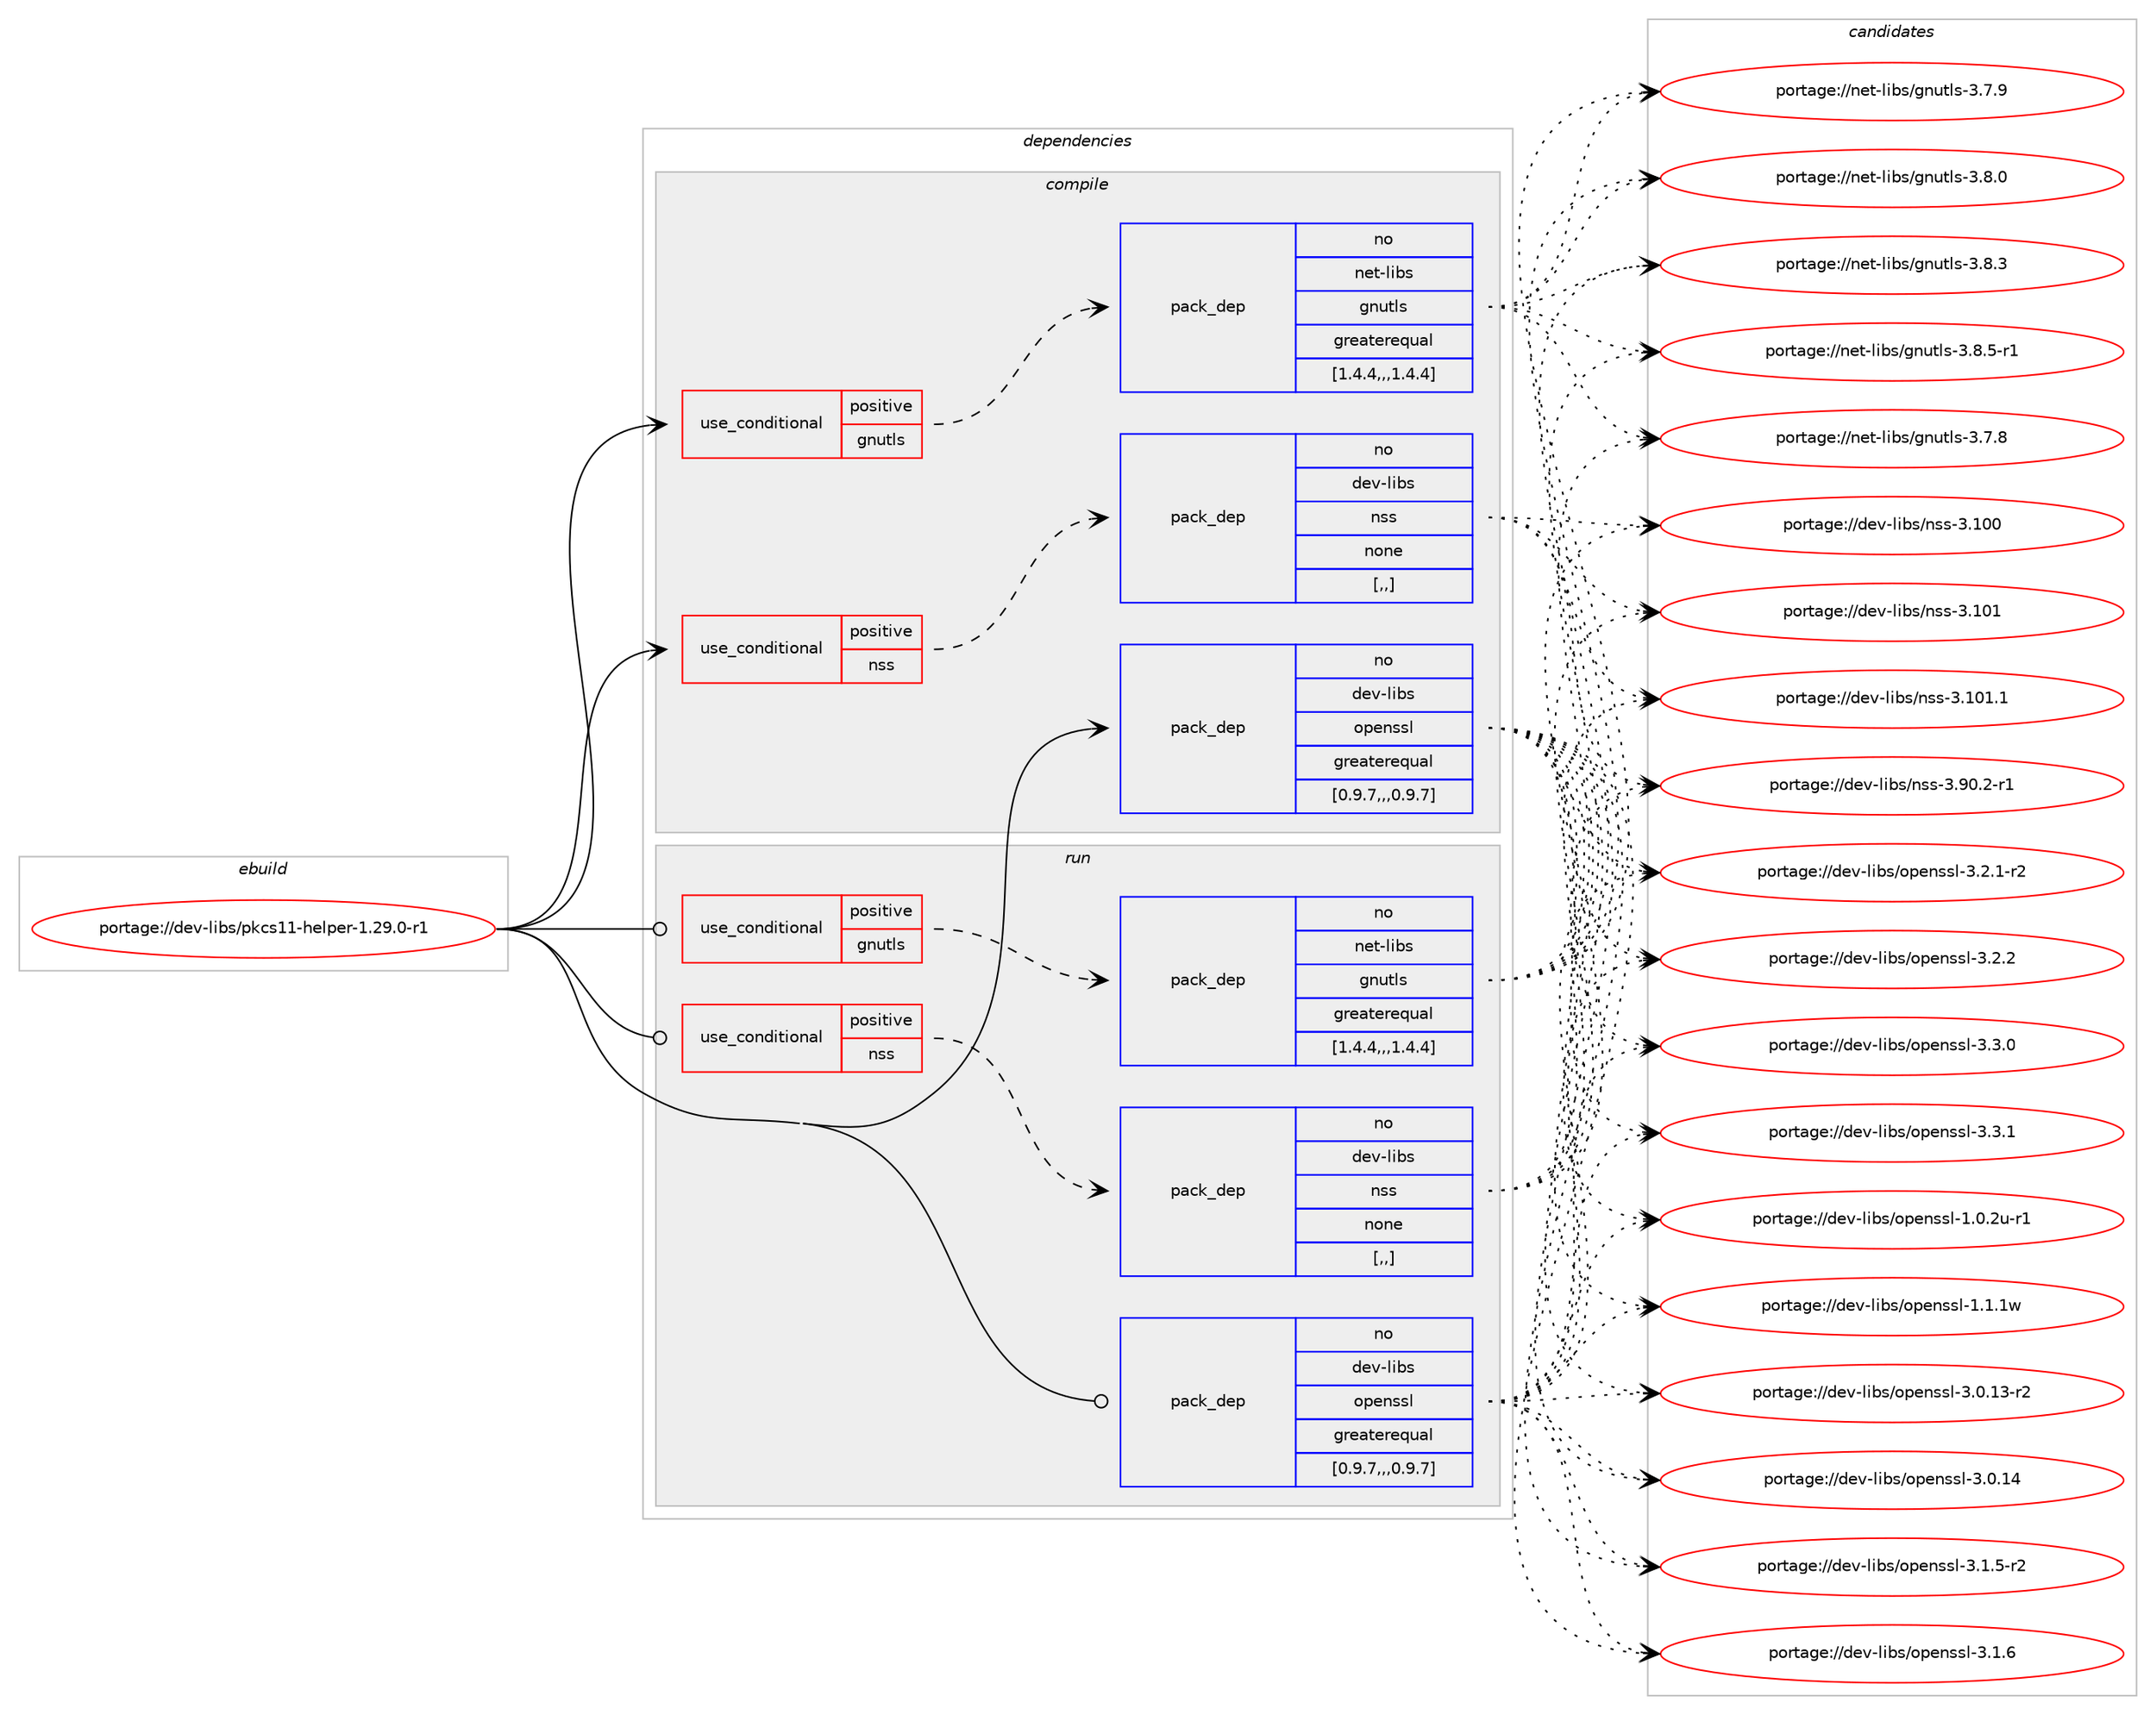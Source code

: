 digraph prolog {

# *************
# Graph options
# *************

newrank=true;
concentrate=true;
compound=true;
graph [rankdir=LR,fontname=Helvetica,fontsize=10,ranksep=1.5];#, ranksep=2.5, nodesep=0.2];
edge  [arrowhead=vee];
node  [fontname=Helvetica,fontsize=10];

# **********
# The ebuild
# **********

subgraph cluster_leftcol {
color=gray;
rank=same;
label=<<i>ebuild</i>>;
id [label="portage://dev-libs/pkcs11-helper-1.29.0-r1", color=red, width=4, href="../dev-libs/pkcs11-helper-1.29.0-r1.svg"];
}

# ****************
# The dependencies
# ****************

subgraph cluster_midcol {
color=gray;
label=<<i>dependencies</i>>;
subgraph cluster_compile {
fillcolor="#eeeeee";
style=filled;
label=<<i>compile</i>>;
subgraph cond27103 {
dependency110150 [label=<<TABLE BORDER="0" CELLBORDER="1" CELLSPACING="0" CELLPADDING="4"><TR><TD ROWSPAN="3" CELLPADDING="10">use_conditional</TD></TR><TR><TD>positive</TD></TR><TR><TD>gnutls</TD></TR></TABLE>>, shape=none, color=red];
subgraph pack81883 {
dependency110151 [label=<<TABLE BORDER="0" CELLBORDER="1" CELLSPACING="0" CELLPADDING="4" WIDTH="220"><TR><TD ROWSPAN="6" CELLPADDING="30">pack_dep</TD></TR><TR><TD WIDTH="110">no</TD></TR><TR><TD>net-libs</TD></TR><TR><TD>gnutls</TD></TR><TR><TD>greaterequal</TD></TR><TR><TD>[1.4.4,,,1.4.4]</TD></TR></TABLE>>, shape=none, color=blue];
}
dependency110150:e -> dependency110151:w [weight=20,style="dashed",arrowhead="vee"];
}
id:e -> dependency110150:w [weight=20,style="solid",arrowhead="vee"];
subgraph cond27104 {
dependency110152 [label=<<TABLE BORDER="0" CELLBORDER="1" CELLSPACING="0" CELLPADDING="4"><TR><TD ROWSPAN="3" CELLPADDING="10">use_conditional</TD></TR><TR><TD>positive</TD></TR><TR><TD>nss</TD></TR></TABLE>>, shape=none, color=red];
subgraph pack81884 {
dependency110153 [label=<<TABLE BORDER="0" CELLBORDER="1" CELLSPACING="0" CELLPADDING="4" WIDTH="220"><TR><TD ROWSPAN="6" CELLPADDING="30">pack_dep</TD></TR><TR><TD WIDTH="110">no</TD></TR><TR><TD>dev-libs</TD></TR><TR><TD>nss</TD></TR><TR><TD>none</TD></TR><TR><TD>[,,]</TD></TR></TABLE>>, shape=none, color=blue];
}
dependency110152:e -> dependency110153:w [weight=20,style="dashed",arrowhead="vee"];
}
id:e -> dependency110152:w [weight=20,style="solid",arrowhead="vee"];
subgraph pack81885 {
dependency110154 [label=<<TABLE BORDER="0" CELLBORDER="1" CELLSPACING="0" CELLPADDING="4" WIDTH="220"><TR><TD ROWSPAN="6" CELLPADDING="30">pack_dep</TD></TR><TR><TD WIDTH="110">no</TD></TR><TR><TD>dev-libs</TD></TR><TR><TD>openssl</TD></TR><TR><TD>greaterequal</TD></TR><TR><TD>[0.9.7,,,0.9.7]</TD></TR></TABLE>>, shape=none, color=blue];
}
id:e -> dependency110154:w [weight=20,style="solid",arrowhead="vee"];
}
subgraph cluster_compileandrun {
fillcolor="#eeeeee";
style=filled;
label=<<i>compile and run</i>>;
}
subgraph cluster_run {
fillcolor="#eeeeee";
style=filled;
label=<<i>run</i>>;
subgraph cond27105 {
dependency110155 [label=<<TABLE BORDER="0" CELLBORDER="1" CELLSPACING="0" CELLPADDING="4"><TR><TD ROWSPAN="3" CELLPADDING="10">use_conditional</TD></TR><TR><TD>positive</TD></TR><TR><TD>gnutls</TD></TR></TABLE>>, shape=none, color=red];
subgraph pack81886 {
dependency110156 [label=<<TABLE BORDER="0" CELLBORDER="1" CELLSPACING="0" CELLPADDING="4" WIDTH="220"><TR><TD ROWSPAN="6" CELLPADDING="30">pack_dep</TD></TR><TR><TD WIDTH="110">no</TD></TR><TR><TD>net-libs</TD></TR><TR><TD>gnutls</TD></TR><TR><TD>greaterequal</TD></TR><TR><TD>[1.4.4,,,1.4.4]</TD></TR></TABLE>>, shape=none, color=blue];
}
dependency110155:e -> dependency110156:w [weight=20,style="dashed",arrowhead="vee"];
}
id:e -> dependency110155:w [weight=20,style="solid",arrowhead="odot"];
subgraph cond27106 {
dependency110157 [label=<<TABLE BORDER="0" CELLBORDER="1" CELLSPACING="0" CELLPADDING="4"><TR><TD ROWSPAN="3" CELLPADDING="10">use_conditional</TD></TR><TR><TD>positive</TD></TR><TR><TD>nss</TD></TR></TABLE>>, shape=none, color=red];
subgraph pack81887 {
dependency110158 [label=<<TABLE BORDER="0" CELLBORDER="1" CELLSPACING="0" CELLPADDING="4" WIDTH="220"><TR><TD ROWSPAN="6" CELLPADDING="30">pack_dep</TD></TR><TR><TD WIDTH="110">no</TD></TR><TR><TD>dev-libs</TD></TR><TR><TD>nss</TD></TR><TR><TD>none</TD></TR><TR><TD>[,,]</TD></TR></TABLE>>, shape=none, color=blue];
}
dependency110157:e -> dependency110158:w [weight=20,style="dashed",arrowhead="vee"];
}
id:e -> dependency110157:w [weight=20,style="solid",arrowhead="odot"];
subgraph pack81888 {
dependency110159 [label=<<TABLE BORDER="0" CELLBORDER="1" CELLSPACING="0" CELLPADDING="4" WIDTH="220"><TR><TD ROWSPAN="6" CELLPADDING="30">pack_dep</TD></TR><TR><TD WIDTH="110">no</TD></TR><TR><TD>dev-libs</TD></TR><TR><TD>openssl</TD></TR><TR><TD>greaterequal</TD></TR><TR><TD>[0.9.7,,,0.9.7]</TD></TR></TABLE>>, shape=none, color=blue];
}
id:e -> dependency110159:w [weight=20,style="solid",arrowhead="odot"];
}
}

# **************
# The candidates
# **************

subgraph cluster_choices {
rank=same;
color=gray;
label=<<i>candidates</i>>;

subgraph choice81883 {
color=black;
nodesep=1;
choice110101116451081059811547103110117116108115455146554656 [label="portage://net-libs/gnutls-3.7.8", color=red, width=4,href="../net-libs/gnutls-3.7.8.svg"];
choice110101116451081059811547103110117116108115455146554657 [label="portage://net-libs/gnutls-3.7.9", color=red, width=4,href="../net-libs/gnutls-3.7.9.svg"];
choice110101116451081059811547103110117116108115455146564648 [label="portage://net-libs/gnutls-3.8.0", color=red, width=4,href="../net-libs/gnutls-3.8.0.svg"];
choice110101116451081059811547103110117116108115455146564651 [label="portage://net-libs/gnutls-3.8.3", color=red, width=4,href="../net-libs/gnutls-3.8.3.svg"];
choice1101011164510810598115471031101171161081154551465646534511449 [label="portage://net-libs/gnutls-3.8.5-r1", color=red, width=4,href="../net-libs/gnutls-3.8.5-r1.svg"];
dependency110151:e -> choice110101116451081059811547103110117116108115455146554656:w [style=dotted,weight="100"];
dependency110151:e -> choice110101116451081059811547103110117116108115455146554657:w [style=dotted,weight="100"];
dependency110151:e -> choice110101116451081059811547103110117116108115455146564648:w [style=dotted,weight="100"];
dependency110151:e -> choice110101116451081059811547103110117116108115455146564651:w [style=dotted,weight="100"];
dependency110151:e -> choice1101011164510810598115471031101171161081154551465646534511449:w [style=dotted,weight="100"];
}
subgraph choice81884 {
color=black;
nodesep=1;
choice100101118451081059811547110115115455146494848 [label="portage://dev-libs/nss-3.100", color=red, width=4,href="../dev-libs/nss-3.100.svg"];
choice100101118451081059811547110115115455146494849 [label="portage://dev-libs/nss-3.101", color=red, width=4,href="../dev-libs/nss-3.101.svg"];
choice1001011184510810598115471101151154551464948494649 [label="portage://dev-libs/nss-3.101.1", color=red, width=4,href="../dev-libs/nss-3.101.1.svg"];
choice100101118451081059811547110115115455146574846504511449 [label="portage://dev-libs/nss-3.90.2-r1", color=red, width=4,href="../dev-libs/nss-3.90.2-r1.svg"];
dependency110153:e -> choice100101118451081059811547110115115455146494848:w [style=dotted,weight="100"];
dependency110153:e -> choice100101118451081059811547110115115455146494849:w [style=dotted,weight="100"];
dependency110153:e -> choice1001011184510810598115471101151154551464948494649:w [style=dotted,weight="100"];
dependency110153:e -> choice100101118451081059811547110115115455146574846504511449:w [style=dotted,weight="100"];
}
subgraph choice81885 {
color=black;
nodesep=1;
choice1001011184510810598115471111121011101151151084549464846501174511449 [label="portage://dev-libs/openssl-1.0.2u-r1", color=red, width=4,href="../dev-libs/openssl-1.0.2u-r1.svg"];
choice100101118451081059811547111112101110115115108454946494649119 [label="portage://dev-libs/openssl-1.1.1w", color=red, width=4,href="../dev-libs/openssl-1.1.1w.svg"];
choice100101118451081059811547111112101110115115108455146484649514511450 [label="portage://dev-libs/openssl-3.0.13-r2", color=red, width=4,href="../dev-libs/openssl-3.0.13-r2.svg"];
choice10010111845108105981154711111210111011511510845514648464952 [label="portage://dev-libs/openssl-3.0.14", color=red, width=4,href="../dev-libs/openssl-3.0.14.svg"];
choice1001011184510810598115471111121011101151151084551464946534511450 [label="portage://dev-libs/openssl-3.1.5-r2", color=red, width=4,href="../dev-libs/openssl-3.1.5-r2.svg"];
choice100101118451081059811547111112101110115115108455146494654 [label="portage://dev-libs/openssl-3.1.6", color=red, width=4,href="../dev-libs/openssl-3.1.6.svg"];
choice1001011184510810598115471111121011101151151084551465046494511450 [label="portage://dev-libs/openssl-3.2.1-r2", color=red, width=4,href="../dev-libs/openssl-3.2.1-r2.svg"];
choice100101118451081059811547111112101110115115108455146504650 [label="portage://dev-libs/openssl-3.2.2", color=red, width=4,href="../dev-libs/openssl-3.2.2.svg"];
choice100101118451081059811547111112101110115115108455146514648 [label="portage://dev-libs/openssl-3.3.0", color=red, width=4,href="../dev-libs/openssl-3.3.0.svg"];
choice100101118451081059811547111112101110115115108455146514649 [label="portage://dev-libs/openssl-3.3.1", color=red, width=4,href="../dev-libs/openssl-3.3.1.svg"];
dependency110154:e -> choice1001011184510810598115471111121011101151151084549464846501174511449:w [style=dotted,weight="100"];
dependency110154:e -> choice100101118451081059811547111112101110115115108454946494649119:w [style=dotted,weight="100"];
dependency110154:e -> choice100101118451081059811547111112101110115115108455146484649514511450:w [style=dotted,weight="100"];
dependency110154:e -> choice10010111845108105981154711111210111011511510845514648464952:w [style=dotted,weight="100"];
dependency110154:e -> choice1001011184510810598115471111121011101151151084551464946534511450:w [style=dotted,weight="100"];
dependency110154:e -> choice100101118451081059811547111112101110115115108455146494654:w [style=dotted,weight="100"];
dependency110154:e -> choice1001011184510810598115471111121011101151151084551465046494511450:w [style=dotted,weight="100"];
dependency110154:e -> choice100101118451081059811547111112101110115115108455146504650:w [style=dotted,weight="100"];
dependency110154:e -> choice100101118451081059811547111112101110115115108455146514648:w [style=dotted,weight="100"];
dependency110154:e -> choice100101118451081059811547111112101110115115108455146514649:w [style=dotted,weight="100"];
}
subgraph choice81886 {
color=black;
nodesep=1;
choice110101116451081059811547103110117116108115455146554656 [label="portage://net-libs/gnutls-3.7.8", color=red, width=4,href="../net-libs/gnutls-3.7.8.svg"];
choice110101116451081059811547103110117116108115455146554657 [label="portage://net-libs/gnutls-3.7.9", color=red, width=4,href="../net-libs/gnutls-3.7.9.svg"];
choice110101116451081059811547103110117116108115455146564648 [label="portage://net-libs/gnutls-3.8.0", color=red, width=4,href="../net-libs/gnutls-3.8.0.svg"];
choice110101116451081059811547103110117116108115455146564651 [label="portage://net-libs/gnutls-3.8.3", color=red, width=4,href="../net-libs/gnutls-3.8.3.svg"];
choice1101011164510810598115471031101171161081154551465646534511449 [label="portage://net-libs/gnutls-3.8.5-r1", color=red, width=4,href="../net-libs/gnutls-3.8.5-r1.svg"];
dependency110156:e -> choice110101116451081059811547103110117116108115455146554656:w [style=dotted,weight="100"];
dependency110156:e -> choice110101116451081059811547103110117116108115455146554657:w [style=dotted,weight="100"];
dependency110156:e -> choice110101116451081059811547103110117116108115455146564648:w [style=dotted,weight="100"];
dependency110156:e -> choice110101116451081059811547103110117116108115455146564651:w [style=dotted,weight="100"];
dependency110156:e -> choice1101011164510810598115471031101171161081154551465646534511449:w [style=dotted,weight="100"];
}
subgraph choice81887 {
color=black;
nodesep=1;
choice100101118451081059811547110115115455146494848 [label="portage://dev-libs/nss-3.100", color=red, width=4,href="../dev-libs/nss-3.100.svg"];
choice100101118451081059811547110115115455146494849 [label="portage://dev-libs/nss-3.101", color=red, width=4,href="../dev-libs/nss-3.101.svg"];
choice1001011184510810598115471101151154551464948494649 [label="portage://dev-libs/nss-3.101.1", color=red, width=4,href="../dev-libs/nss-3.101.1.svg"];
choice100101118451081059811547110115115455146574846504511449 [label="portage://dev-libs/nss-3.90.2-r1", color=red, width=4,href="../dev-libs/nss-3.90.2-r1.svg"];
dependency110158:e -> choice100101118451081059811547110115115455146494848:w [style=dotted,weight="100"];
dependency110158:e -> choice100101118451081059811547110115115455146494849:w [style=dotted,weight="100"];
dependency110158:e -> choice1001011184510810598115471101151154551464948494649:w [style=dotted,weight="100"];
dependency110158:e -> choice100101118451081059811547110115115455146574846504511449:w [style=dotted,weight="100"];
}
subgraph choice81888 {
color=black;
nodesep=1;
choice1001011184510810598115471111121011101151151084549464846501174511449 [label="portage://dev-libs/openssl-1.0.2u-r1", color=red, width=4,href="../dev-libs/openssl-1.0.2u-r1.svg"];
choice100101118451081059811547111112101110115115108454946494649119 [label="portage://dev-libs/openssl-1.1.1w", color=red, width=4,href="../dev-libs/openssl-1.1.1w.svg"];
choice100101118451081059811547111112101110115115108455146484649514511450 [label="portage://dev-libs/openssl-3.0.13-r2", color=red, width=4,href="../dev-libs/openssl-3.0.13-r2.svg"];
choice10010111845108105981154711111210111011511510845514648464952 [label="portage://dev-libs/openssl-3.0.14", color=red, width=4,href="../dev-libs/openssl-3.0.14.svg"];
choice1001011184510810598115471111121011101151151084551464946534511450 [label="portage://dev-libs/openssl-3.1.5-r2", color=red, width=4,href="../dev-libs/openssl-3.1.5-r2.svg"];
choice100101118451081059811547111112101110115115108455146494654 [label="portage://dev-libs/openssl-3.1.6", color=red, width=4,href="../dev-libs/openssl-3.1.6.svg"];
choice1001011184510810598115471111121011101151151084551465046494511450 [label="portage://dev-libs/openssl-3.2.1-r2", color=red, width=4,href="../dev-libs/openssl-3.2.1-r2.svg"];
choice100101118451081059811547111112101110115115108455146504650 [label="portage://dev-libs/openssl-3.2.2", color=red, width=4,href="../dev-libs/openssl-3.2.2.svg"];
choice100101118451081059811547111112101110115115108455146514648 [label="portage://dev-libs/openssl-3.3.0", color=red, width=4,href="../dev-libs/openssl-3.3.0.svg"];
choice100101118451081059811547111112101110115115108455146514649 [label="portage://dev-libs/openssl-3.3.1", color=red, width=4,href="../dev-libs/openssl-3.3.1.svg"];
dependency110159:e -> choice1001011184510810598115471111121011101151151084549464846501174511449:w [style=dotted,weight="100"];
dependency110159:e -> choice100101118451081059811547111112101110115115108454946494649119:w [style=dotted,weight="100"];
dependency110159:e -> choice100101118451081059811547111112101110115115108455146484649514511450:w [style=dotted,weight="100"];
dependency110159:e -> choice10010111845108105981154711111210111011511510845514648464952:w [style=dotted,weight="100"];
dependency110159:e -> choice1001011184510810598115471111121011101151151084551464946534511450:w [style=dotted,weight="100"];
dependency110159:e -> choice100101118451081059811547111112101110115115108455146494654:w [style=dotted,weight="100"];
dependency110159:e -> choice1001011184510810598115471111121011101151151084551465046494511450:w [style=dotted,weight="100"];
dependency110159:e -> choice100101118451081059811547111112101110115115108455146504650:w [style=dotted,weight="100"];
dependency110159:e -> choice100101118451081059811547111112101110115115108455146514648:w [style=dotted,weight="100"];
dependency110159:e -> choice100101118451081059811547111112101110115115108455146514649:w [style=dotted,weight="100"];
}
}

}
